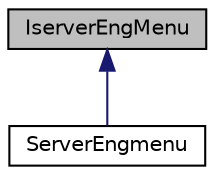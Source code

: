 digraph "IserverEngMenu"
{
  edge [fontname="Helvetica",fontsize="10",labelfontname="Helvetica",labelfontsize="10"];
  node [fontname="Helvetica",fontsize="10",shape=record];
  Node1 [label="IserverEngMenu",height=0.2,width=0.4,color="black", fillcolor="grey75", style="filled", fontcolor="black"];
  Node1 -> Node2 [dir="back",color="midnightblue",fontsize="10",style="solid",fontname="Helvetica"];
  Node2 [label="ServerEngmenu",height=0.2,width=0.4,color="black", fillcolor="white", style="filled",URL="$classServerEngmenu.html",tooltip="Class du simulateur du server de restaurant herite de IserverEngMenu. "];
}
